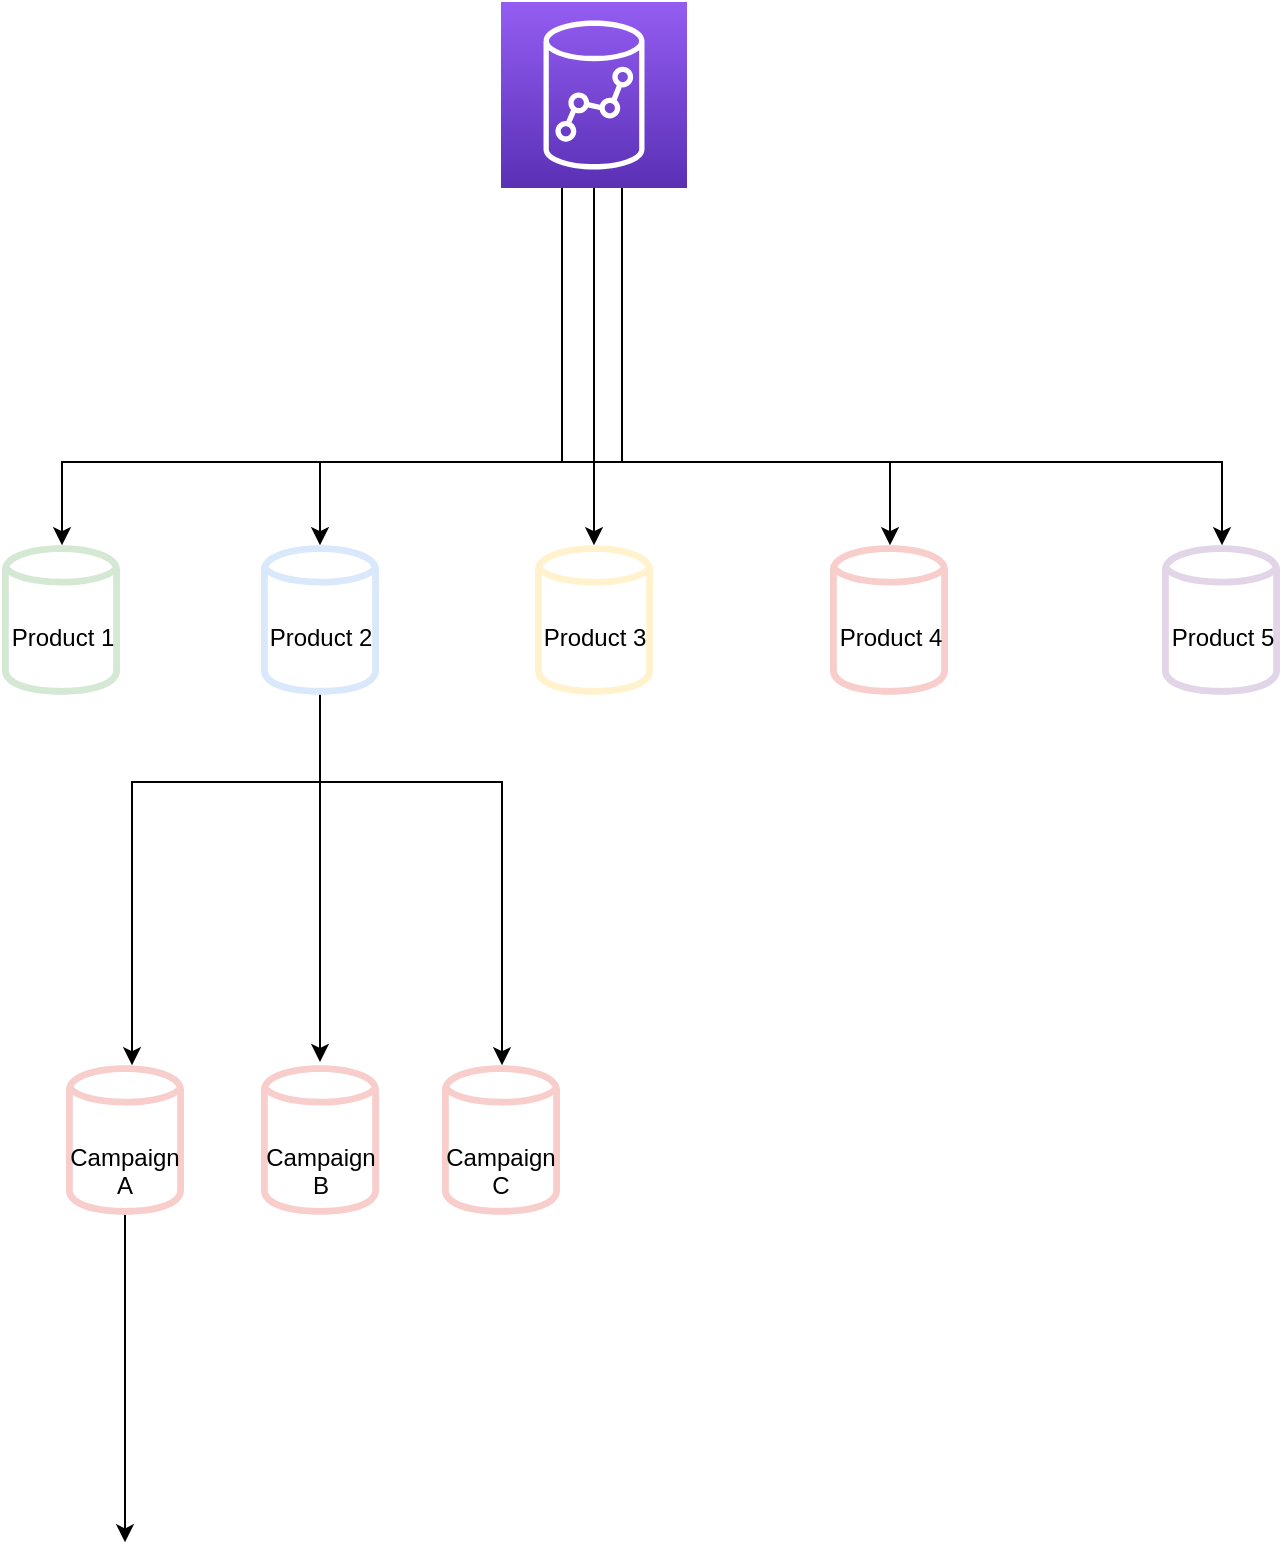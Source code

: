 <mxfile version="14.1.8" type="github">
  <diagram id="Ht1M8jgEwFfnCIfOTk4-" name="Page-1">
    <mxGraphModel dx="1422" dy="1589" grid="1" gridSize="10" guides="1" tooltips="1" connect="1" arrows="1" fold="1" page="1" pageScale="1" pageWidth="1169" pageHeight="827" math="0" shadow="0">
      <root>
        <mxCell id="0" />
        <mxCell id="1" parent="0" />
        <mxCell id="dXRNuTPPtPYlwY6yKUSY-2" style="edgeStyle=orthogonalEdgeStyle;rounded=0;orthogonalLoop=1;jettySize=auto;html=1;" edge="1" parent="1" source="dXRNuTPPtPYlwY6yKUSY-1" target="dXRNuTPPtPYlwY6yKUSY-4">
          <mxGeometry relative="1" as="geometry">
            <mxPoint x="546" y="-470" as="targetPoint" />
            <Array as="points">
              <mxPoint x="546" y="-470" />
              <mxPoint x="409" y="-470" />
            </Array>
          </mxGeometry>
        </mxCell>
        <mxCell id="dXRNuTPPtPYlwY6yKUSY-6" style="edgeStyle=orthogonalEdgeStyle;rounded=0;orthogonalLoop=1;jettySize=auto;html=1;" edge="1" parent="1" source="dXRNuTPPtPYlwY6yKUSY-1" target="dXRNuTPPtPYlwY6yKUSY-5">
          <mxGeometry relative="1" as="geometry">
            <Array as="points">
              <mxPoint x="546" y="-470" />
              <mxPoint x="280" y="-470" />
            </Array>
          </mxGeometry>
        </mxCell>
        <mxCell id="dXRNuTPPtPYlwY6yKUSY-8" style="edgeStyle=orthogonalEdgeStyle;rounded=0;orthogonalLoop=1;jettySize=auto;html=1;" edge="1" parent="1" source="dXRNuTPPtPYlwY6yKUSY-1" target="dXRNuTPPtPYlwY6yKUSY-7">
          <mxGeometry relative="1" as="geometry">
            <Array as="points">
              <mxPoint x="546" y="-570" />
              <mxPoint x="546" y="-570" />
            </Array>
          </mxGeometry>
        </mxCell>
        <mxCell id="dXRNuTPPtPYlwY6yKUSY-10" style="edgeStyle=orthogonalEdgeStyle;rounded=0;orthogonalLoop=1;jettySize=auto;html=1;" edge="1" parent="1" source="dXRNuTPPtPYlwY6yKUSY-1" target="dXRNuTPPtPYlwY6yKUSY-9">
          <mxGeometry relative="1" as="geometry">
            <Array as="points">
              <mxPoint x="530" y="-470" />
              <mxPoint x="694" y="-470" />
            </Array>
          </mxGeometry>
        </mxCell>
        <mxCell id="dXRNuTPPtPYlwY6yKUSY-13" style="edgeStyle=orthogonalEdgeStyle;rounded=0;orthogonalLoop=1;jettySize=auto;html=1;" edge="1" parent="1" source="dXRNuTPPtPYlwY6yKUSY-1" target="dXRNuTPPtPYlwY6yKUSY-11">
          <mxGeometry relative="1" as="geometry">
            <Array as="points">
              <mxPoint x="560" y="-470" />
              <mxPoint x="860" y="-470" />
            </Array>
          </mxGeometry>
        </mxCell>
        <mxCell id="dXRNuTPPtPYlwY6yKUSY-1" value="" style="outlineConnect=0;fontColor=#232F3E;gradientColor=#945DF2;gradientDirection=north;fillColor=#5A30B5;strokeColor=#ffffff;dashed=0;verticalLabelPosition=bottom;verticalAlign=top;align=center;html=1;fontSize=12;fontStyle=0;aspect=fixed;shape=mxgraph.aws4.resourceIcon;resIcon=mxgraph.aws4.redshift;" vertex="1" parent="1">
          <mxGeometry x="499.5" y="-700" width="93" height="93" as="geometry" />
        </mxCell>
        <mxCell id="dXRNuTPPtPYlwY6yKUSY-15" style="edgeStyle=orthogonalEdgeStyle;rounded=0;orthogonalLoop=1;jettySize=auto;html=1;" edge="1" parent="1" source="dXRNuTPPtPYlwY6yKUSY-4" target="dXRNuTPPtPYlwY6yKUSY-14">
          <mxGeometry relative="1" as="geometry">
            <Array as="points">
              <mxPoint x="409" y="-310" />
              <mxPoint x="315" y="-310" />
            </Array>
          </mxGeometry>
        </mxCell>
        <mxCell id="dXRNuTPPtPYlwY6yKUSY-18" style="edgeStyle=orthogonalEdgeStyle;rounded=0;orthogonalLoop=1;jettySize=auto;html=1;" edge="1" parent="1" source="dXRNuTPPtPYlwY6yKUSY-4">
          <mxGeometry relative="1" as="geometry">
            <mxPoint x="409" y="-170" as="targetPoint" />
          </mxGeometry>
        </mxCell>
        <mxCell id="dXRNuTPPtPYlwY6yKUSY-22" style="edgeStyle=orthogonalEdgeStyle;rounded=0;orthogonalLoop=1;jettySize=auto;html=1;" edge="1" parent="1" source="dXRNuTPPtPYlwY6yKUSY-4" target="dXRNuTPPtPYlwY6yKUSY-20">
          <mxGeometry relative="1" as="geometry">
            <Array as="points">
              <mxPoint x="409" y="-310" />
              <mxPoint x="500" y="-310" />
            </Array>
          </mxGeometry>
        </mxCell>
        <mxCell id="dXRNuTPPtPYlwY6yKUSY-4" value="Product 2" style="outlineConnect=0;fillColor=#dae8fc;strokeColor=#6c8ebf;dashed=0;verticalLabelPosition=bottom;verticalAlign=top;align=center;html=1;fontSize=12;fontStyle=0;aspect=fixed;pointerEvents=1;shape=mxgraph.aws4.generic_database;spacingTop=-44;" vertex="1" parent="1">
          <mxGeometry x="379.5" y="-430" width="59" height="78" as="geometry" />
        </mxCell>
        <mxCell id="dXRNuTPPtPYlwY6yKUSY-5" value="Product 1" style="outlineConnect=0;strokeColor=#82b366;dashed=0;verticalLabelPosition=bottom;verticalAlign=top;align=center;html=1;fontSize=12;fontStyle=0;aspect=fixed;pointerEvents=1;shape=mxgraph.aws4.generic_database;fillColor=#d5e8d4;spacingTop=-44;" vertex="1" parent="1">
          <mxGeometry x="250" y="-430" width="59" height="78" as="geometry" />
        </mxCell>
        <mxCell id="dXRNuTPPtPYlwY6yKUSY-7" value="Product 3" style="outlineConnect=0;fillColor=#fff2cc;strokeColor=#d6b656;dashed=0;verticalLabelPosition=bottom;verticalAlign=top;align=center;html=1;fontSize=12;fontStyle=0;aspect=fixed;pointerEvents=1;shape=mxgraph.aws4.generic_database;spacingTop=-44;" vertex="1" parent="1">
          <mxGeometry x="516.5" y="-430" width="59" height="78" as="geometry" />
        </mxCell>
        <mxCell id="dXRNuTPPtPYlwY6yKUSY-9" value="Product 4" style="outlineConnect=0;fillColor=#f8cecc;strokeColor=#b85450;dashed=0;verticalLabelPosition=bottom;verticalAlign=top;align=center;html=1;fontSize=12;fontStyle=0;aspect=fixed;pointerEvents=1;shape=mxgraph.aws4.generic_database;spacingTop=-44;" vertex="1" parent="1">
          <mxGeometry x="664" y="-430" width="59" height="78" as="geometry" />
        </mxCell>
        <mxCell id="dXRNuTPPtPYlwY6yKUSY-11" value="Product 5" style="outlineConnect=0;fillColor=#e1d5e7;strokeColor=#9673a6;dashed=0;verticalLabelPosition=bottom;verticalAlign=top;align=center;html=1;fontSize=12;fontStyle=0;aspect=fixed;pointerEvents=1;shape=mxgraph.aws4.generic_database;spacingTop=-44;" vertex="1" parent="1">
          <mxGeometry x="830" y="-430" width="59" height="78" as="geometry" />
        </mxCell>
        <mxCell id="dXRNuTPPtPYlwY6yKUSY-17" value="" style="edgeStyle=orthogonalEdgeStyle;rounded=0;orthogonalLoop=1;jettySize=auto;html=1;" edge="1" parent="1" source="dXRNuTPPtPYlwY6yKUSY-14">
          <mxGeometry relative="1" as="geometry">
            <mxPoint x="311.5" y="70.13" as="targetPoint" />
            <Array as="points">
              <mxPoint x="312" y="-50" />
              <mxPoint x="312" y="-50" />
            </Array>
          </mxGeometry>
        </mxCell>
        <mxCell id="dXRNuTPPtPYlwY6yKUSY-14" value="Campaign A" style="outlineConnect=0;strokeColor=#b85450;dashed=1;verticalLabelPosition=bottom;verticalAlign=top;align=center;html=1;fontSize=12;fontStyle=0;aspect=fixed;pointerEvents=1;shape=mxgraph.aws4.generic_database;fillColor=#F8CECC;whiteSpace=wrap;spacingTop=-44;" vertex="1" parent="1">
          <mxGeometry x="282" y="-170" width="59" height="78" as="geometry" />
        </mxCell>
        <mxCell id="dXRNuTPPtPYlwY6yKUSY-19" value="Campaign B" style="outlineConnect=0;strokeColor=#b85450;dashed=1;verticalLabelPosition=bottom;verticalAlign=top;align=center;html=1;fontSize=12;fontStyle=0;aspect=fixed;pointerEvents=1;shape=mxgraph.aws4.generic_database;fillColor=#F8CECC;whiteSpace=wrap;spacingTop=-44;" vertex="1" parent="1">
          <mxGeometry x="379.5" y="-170" width="59" height="78" as="geometry" />
        </mxCell>
        <mxCell id="dXRNuTPPtPYlwY6yKUSY-20" value="Campaign C" style="outlineConnect=0;strokeColor=#b85450;dashed=1;verticalLabelPosition=bottom;verticalAlign=top;align=center;html=1;fontSize=12;fontStyle=0;aspect=fixed;pointerEvents=1;shape=mxgraph.aws4.generic_database;fillColor=#F8CECC;whiteSpace=wrap;spacingTop=-44;" vertex="1" parent="1">
          <mxGeometry x="470" y="-170" width="59" height="78" as="geometry" />
        </mxCell>
      </root>
    </mxGraphModel>
  </diagram>
</mxfile>
